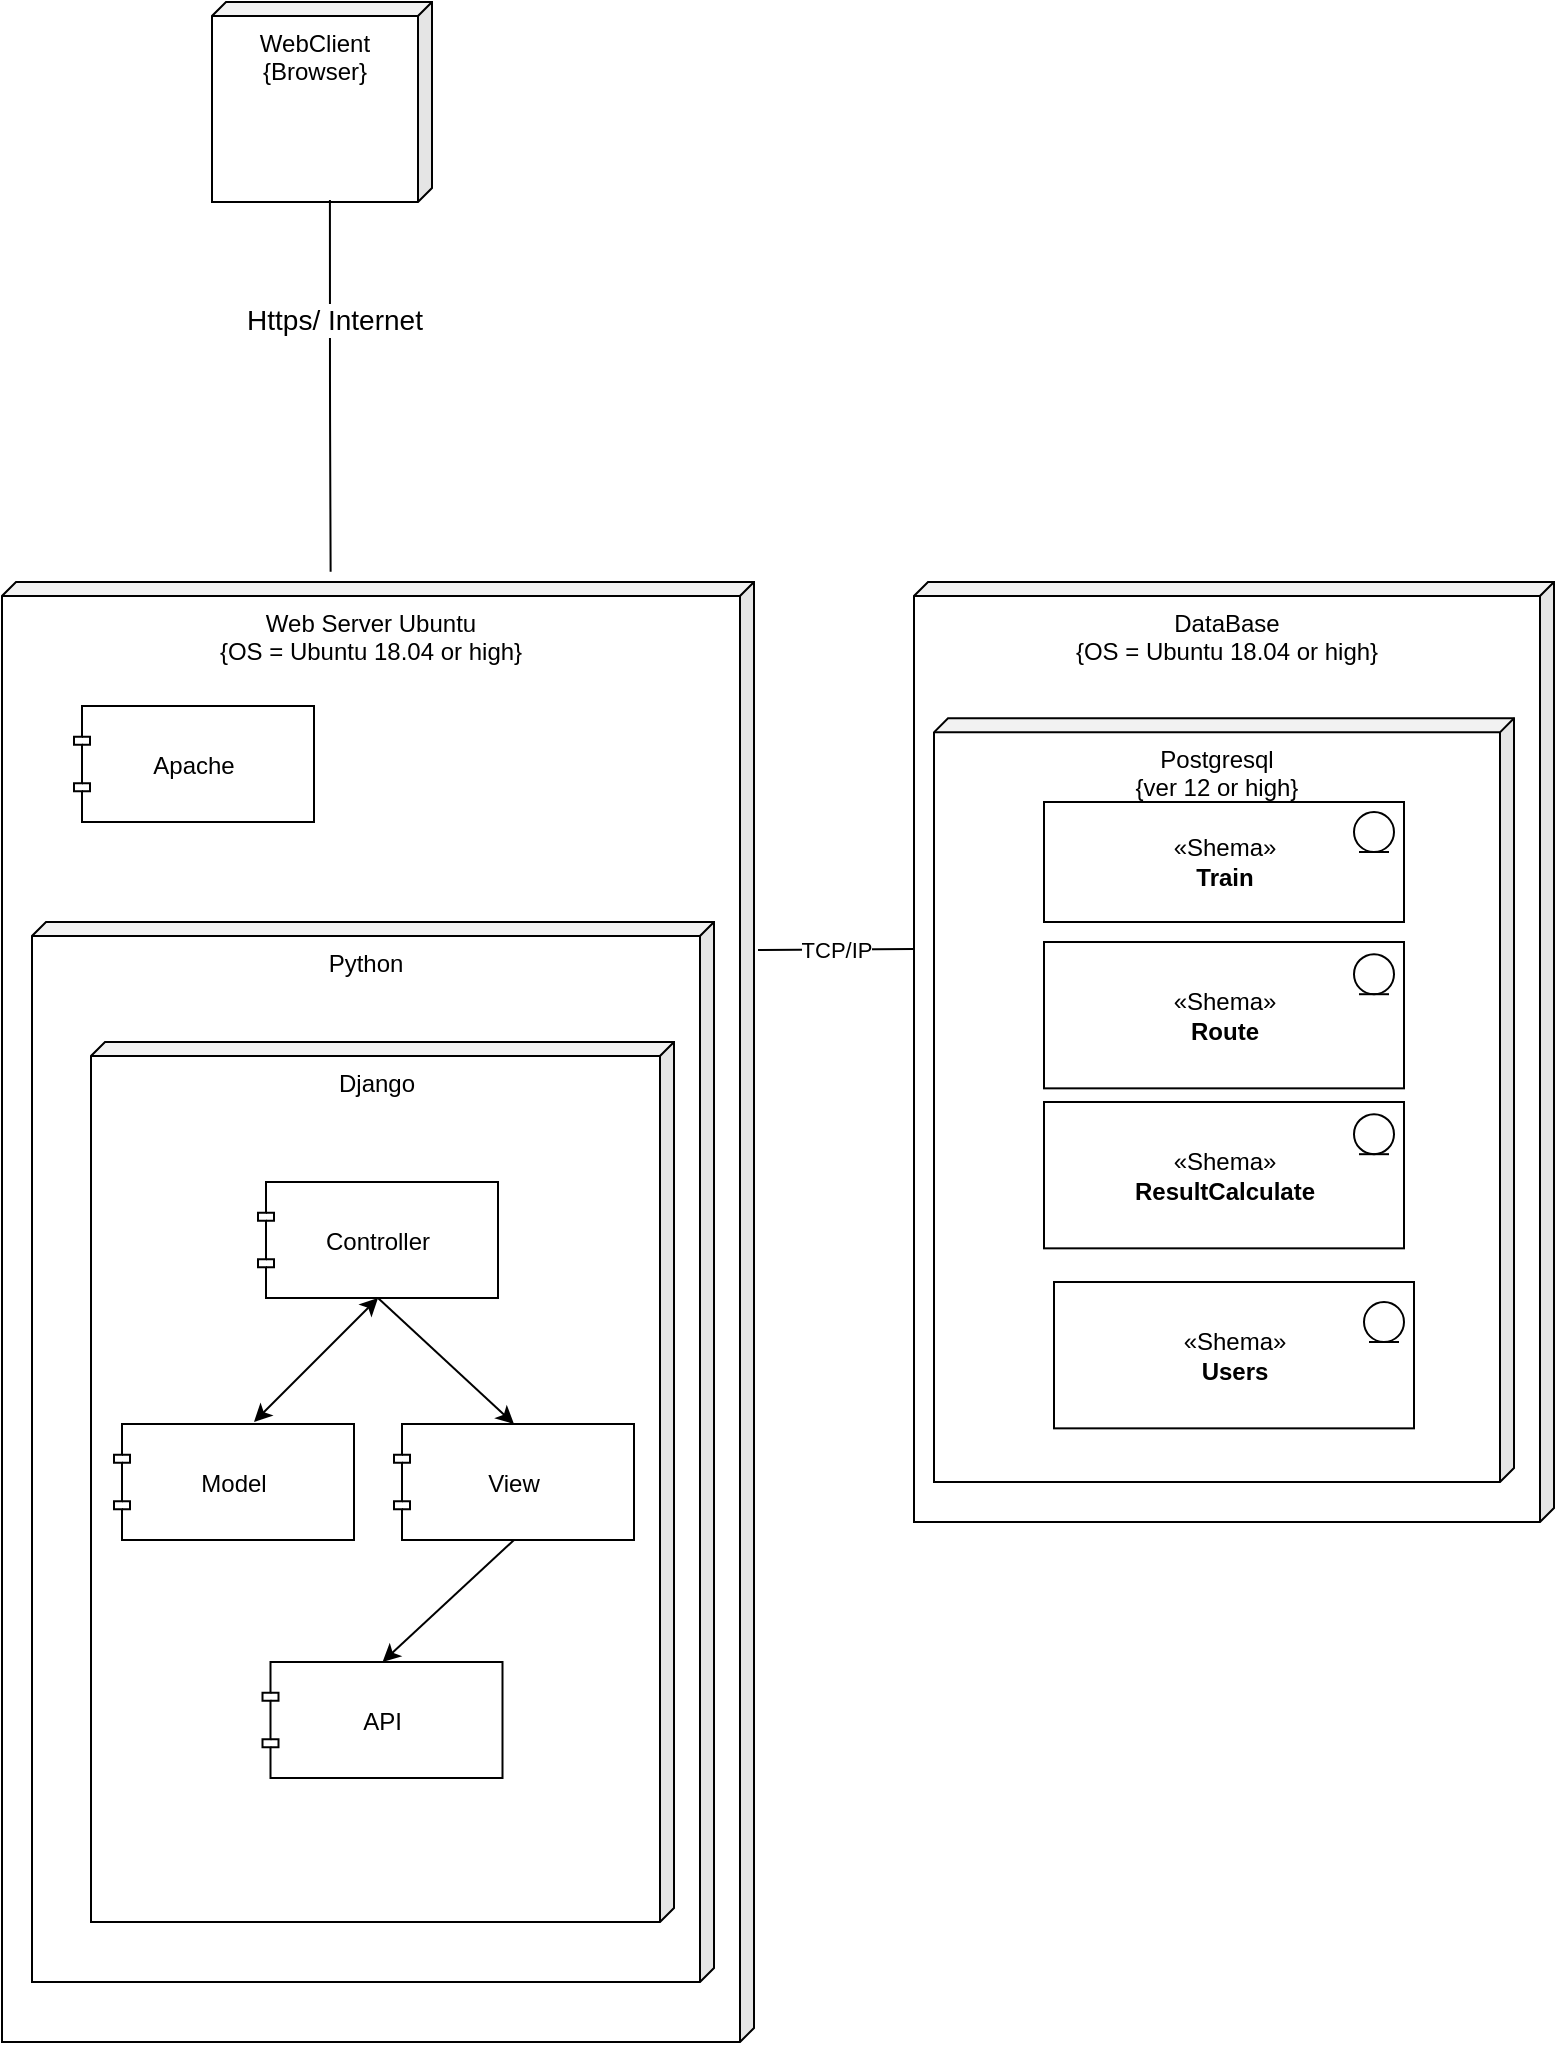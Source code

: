 <mxfile version="13.2.1" type="device"><diagram id="oHzRl0X2gv2opYqQk9cA" name="Страница 1"><mxGraphModel dx="1358" dy="740" grid="1" gridSize="10" guides="1" tooltips="1" connect="1" arrows="1" fold="1" page="1" pageScale="1" pageWidth="827" pageHeight="1169" math="0" shadow="0"><root><mxCell id="0"/><mxCell id="1" parent="0"/><mxCell id="zZoE4T8_0NgG6DLh_iuL-18" value="WebClient&lt;br&gt;{Browser}" style="shape=cube;whiteSpace=wrap;html=1;boundedLbl=1;backgroundOutline=1;darkOpacity=0.05;darkOpacity2=0.1;size=7;flipV=0;flipH=1;verticalAlign=top;gradientColor=none;gradientDirection=east;" parent="1" vertex="1"><mxGeometry x="199" y="240" width="110" height="100" as="geometry"/></mxCell><mxCell id="zZoE4T8_0NgG6DLh_iuL-25" value="Web Server Ubuntu&lt;br&gt;{OS = Ubuntu 18.04 or high}" style="shape=cube;whiteSpace=wrap;html=1;boundedLbl=1;backgroundOutline=1;darkOpacity=0.05;darkOpacity2=0.1;size=7;flipV=0;flipH=1;verticalAlign=top;gradientColor=none;gradientDirection=east;" parent="1" vertex="1"><mxGeometry x="94" y="530" width="376" height="730" as="geometry"/></mxCell><mxCell id="MJlMqV2CX4UR8BuAwy09-3" value="TCP/IP" style="endArrow=none;html=1;entryX=0;entryY=0;entryDx=320;entryDy=183.5;entryPerimeter=0;" parent="1" target="MJlMqV2CX4UR8BuAwy09-1" edge="1"><mxGeometry width="50" height="50" relative="1" as="geometry"><mxPoint x="472" y="714" as="sourcePoint"/><mxPoint x="460" y="570" as="targetPoint"/></mxGeometry></mxCell><mxCell id="MJlMqV2CX4UR8BuAwy09-29" value="" style="group" parent="1" vertex="1" connectable="0"><mxGeometry x="550" y="530" width="320" height="540" as="geometry"/></mxCell><mxCell id="MJlMqV2CX4UR8BuAwy09-21" value="" style="group" parent="MJlMqV2CX4UR8BuAwy09-29" vertex="1" connectable="0"><mxGeometry width="320" height="540" as="geometry"/></mxCell><mxCell id="MJlMqV2CX4UR8BuAwy09-1" value="DataBase&lt;br&gt;{OS = Ubuntu 18.04 or high}" style="shape=cube;whiteSpace=wrap;html=1;boundedLbl=1;backgroundOutline=1;darkOpacity=0.05;darkOpacity2=0.1;size=7;flipV=0;flipH=1;verticalAlign=top;gradientColor=none;gradientDirection=east;" parent="MJlMqV2CX4UR8BuAwy09-21" vertex="1"><mxGeometry width="320" height="470" as="geometry"/></mxCell><mxCell id="zZoE4T8_0NgG6DLh_iuL-37" value="Postgresql&lt;br&gt;{ver 12 or high}" style="shape=cube;whiteSpace=wrap;html=1;boundedLbl=1;backgroundOutline=1;darkOpacity=0.05;darkOpacity2=0.1;size=7;flipV=0;flipH=1;verticalAlign=top;gradientColor=none;gradientDirection=east;" parent="MJlMqV2CX4UR8BuAwy09-21" vertex="1"><mxGeometry x="10" y="68.15" width="290" height="381.85" as="geometry"/></mxCell><mxCell id="MJlMqV2CX4UR8BuAwy09-23" value="" style="group" parent="MJlMqV2CX4UR8BuAwy09-21" vertex="1" connectable="0"><mxGeometry x="65" y="430.004" width="180" height="73.171" as="geometry"/></mxCell><mxCell id="MJlMqV2CX4UR8BuAwy09-25" value="«Shema»&lt;br&gt;&lt;b&gt;Users&lt;/b&gt;" style="html=1;dropTarget=0;" parent="MJlMqV2CX4UR8BuAwy09-21" vertex="1"><mxGeometry x="70" y="350.004" width="180" height="73.171" as="geometry"/></mxCell><mxCell id="cnyFlyYr7jWIlvYWRUcl-15" value="" style="ellipse;shape=umlEntity;whiteSpace=wrap;html=1;" vertex="1" parent="MJlMqV2CX4UR8BuAwy09-21"><mxGeometry x="225" y="360.001" width="20" height="20" as="geometry"/></mxCell><mxCell id="MJlMqV2CX4UR8BuAwy09-7" value="" style="group" parent="MJlMqV2CX4UR8BuAwy09-29" vertex="1" connectable="0"><mxGeometry x="65" y="110" width="180" height="60" as="geometry"/></mxCell><mxCell id="MJlMqV2CX4UR8BuAwy09-4" value="«Shema»&lt;br&gt;&lt;b&gt;Train&lt;/b&gt;" style="html=1;dropTarget=0;" parent="MJlMqV2CX4UR8BuAwy09-7" vertex="1"><mxGeometry width="180" height="60" as="geometry"/></mxCell><mxCell id="MJlMqV2CX4UR8BuAwy09-6" value="" style="ellipse;shape=umlEntity;whiteSpace=wrap;html=1;" parent="MJlMqV2CX4UR8BuAwy09-7" vertex="1"><mxGeometry x="155" y="5" width="20" height="20" as="geometry"/></mxCell><mxCell id="MJlMqV2CX4UR8BuAwy09-8" value="" style="group" parent="MJlMqV2CX4UR8BuAwy09-29" vertex="1" connectable="0"><mxGeometry x="65" y="180.005" width="180" height="73.171" as="geometry"/></mxCell><mxCell id="MJlMqV2CX4UR8BuAwy09-9" value="«Shema»&lt;br&gt;&lt;b&gt;Route&lt;/b&gt;" style="html=1;dropTarget=0;" parent="MJlMqV2CX4UR8BuAwy09-8" vertex="1"><mxGeometry width="180" height="73.171" as="geometry"/></mxCell><mxCell id="MJlMqV2CX4UR8BuAwy09-10" value="" style="ellipse;shape=umlEntity;whiteSpace=wrap;html=1;" parent="MJlMqV2CX4UR8BuAwy09-8" vertex="1"><mxGeometry x="155" y="6.098" width="20" height="20" as="geometry"/></mxCell><mxCell id="MJlMqV2CX4UR8BuAwy09-12" value="" style="group" parent="MJlMqV2CX4UR8BuAwy09-29" vertex="1" connectable="0"><mxGeometry x="65" y="259.998" width="180" height="73.171" as="geometry"/></mxCell><mxCell id="MJlMqV2CX4UR8BuAwy09-13" value="«Shema»&lt;br&gt;&lt;b&gt;ResultCalculate&lt;/b&gt;" style="html=1;dropTarget=0;" parent="MJlMqV2CX4UR8BuAwy09-12" vertex="1"><mxGeometry width="180" height="73.171" as="geometry"/></mxCell><mxCell id="MJlMqV2CX4UR8BuAwy09-14" value="" style="ellipse;shape=umlEntity;whiteSpace=wrap;html=1;" parent="MJlMqV2CX4UR8BuAwy09-12" vertex="1"><mxGeometry x="155" y="6.098" width="20" height="20" as="geometry"/></mxCell><mxCell id="MJlMqV2CX4UR8BuAwy09-22" value="" style="group" parent="MJlMqV2CX4UR8BuAwy09-29" vertex="1" connectable="0"><mxGeometry x="65" y="345.364" width="180" height="73.171" as="geometry"/></mxCell><mxCell id="MJlMqV2CX4UR8BuAwy09-44" value="" style="endArrow=none;html=1;entryX=0.464;entryY=0.99;entryDx=0;entryDy=0;entryPerimeter=0;exitX=0.563;exitY=-0.007;exitDx=0;exitDy=0;exitPerimeter=0;" parent="1" source="zZoE4T8_0NgG6DLh_iuL-25" target="zZoE4T8_0NgG6DLh_iuL-18" edge="1"><mxGeometry width="50" height="50" relative="1" as="geometry"><mxPoint x="260" y="470" as="sourcePoint"/><mxPoint x="530" y="460" as="targetPoint"/><Array as="points"><mxPoint x="258" y="440"/></Array></mxGeometry></mxCell><mxCell id="MJlMqV2CX4UR8BuAwy09-45" value="&lt;span style=&quot;font-size: 14px&quot;&gt;Https/ Internet&lt;/span&gt;" style="edgeLabel;html=1;align=center;verticalAlign=middle;resizable=0;points=[];" parent="MJlMqV2CX4UR8BuAwy09-44" vertex="1" connectable="0"><mxGeometry x="0.357" y="-2" relative="1" as="geometry"><mxPoint as="offset"/></mxGeometry></mxCell><mxCell id="cnyFlyYr7jWIlvYWRUcl-1" value="Apache" style="shape=component;jettyWidth=8;jettyHeight=4;" vertex="1" parent="1"><mxGeometry x="130" y="592" width="120" height="58" as="geometry"/></mxCell><mxCell id="cnyFlyYr7jWIlvYWRUcl-2" value="Python" style="shape=cube;whiteSpace=wrap;html=1;boundedLbl=1;backgroundOutline=1;darkOpacity=0.05;darkOpacity2=0.1;size=7;flipV=0;flipH=1;verticalAlign=top;gradientColor=none;gradientDirection=east;" vertex="1" parent="1"><mxGeometry x="109" y="700" width="341" height="530" as="geometry"/></mxCell><mxCell id="cnyFlyYr7jWIlvYWRUcl-4" value="Django" style="shape=cube;whiteSpace=wrap;html=1;boundedLbl=1;backgroundOutline=1;darkOpacity=0.05;darkOpacity2=0.1;size=7;flipV=0;flipH=1;verticalAlign=top;gradientColor=none;gradientDirection=east;" vertex="1" parent="1"><mxGeometry x="138.5" y="760" width="291.5" height="440" as="geometry"/></mxCell><mxCell id="cnyFlyYr7jWIlvYWRUcl-6" value="Model" style="shape=component;jettyWidth=8;jettyHeight=4;" vertex="1" parent="1"><mxGeometry x="150" y="951" width="120" height="58" as="geometry"/></mxCell><mxCell id="cnyFlyYr7jWIlvYWRUcl-7" value="View" style="shape=component;jettyWidth=8;jettyHeight=4;" vertex="1" parent="1"><mxGeometry x="290" y="951" width="120" height="58" as="geometry"/></mxCell><mxCell id="cnyFlyYr7jWIlvYWRUcl-8" value="Controller" style="shape=component;jettyWidth=8;jettyHeight=4;" vertex="1" parent="1"><mxGeometry x="222" y="830" width="120" height="58" as="geometry"/></mxCell><mxCell id="cnyFlyYr7jWIlvYWRUcl-9" value="API" style="shape=component;jettyWidth=8;jettyHeight=4;" vertex="1" parent="1"><mxGeometry x="224.25" y="1070" width="120" height="58" as="geometry"/></mxCell><mxCell id="cnyFlyYr7jWIlvYWRUcl-10" value="" style="endArrow=classic;startArrow=classic;html=1;entryX=0.5;entryY=1;entryDx=0;entryDy=0;" edge="1" parent="1" target="cnyFlyYr7jWIlvYWRUcl-8"><mxGeometry width="50" height="50" relative="1" as="geometry"><mxPoint x="220" y="950" as="sourcePoint"/><mxPoint x="230" y="970" as="targetPoint"/></mxGeometry></mxCell><mxCell id="cnyFlyYr7jWIlvYWRUcl-11" value="" style="endArrow=classic;html=1;entryX=0.5;entryY=0;entryDx=0;entryDy=0;exitX=0.5;exitY=1;exitDx=0;exitDy=0;" edge="1" parent="1" source="cnyFlyYr7jWIlvYWRUcl-8" target="cnyFlyYr7jWIlvYWRUcl-7"><mxGeometry width="50" height="50" relative="1" as="geometry"><mxPoint x="180" y="1020" as="sourcePoint"/><mxPoint x="230" y="970" as="targetPoint"/></mxGeometry></mxCell><mxCell id="cnyFlyYr7jWIlvYWRUcl-12" value="" style="endArrow=classic;html=1;entryX=0.5;entryY=0;entryDx=0;entryDy=0;exitX=0.5;exitY=1;exitDx=0;exitDy=0;" edge="1" parent="1" source="cnyFlyYr7jWIlvYWRUcl-7" target="cnyFlyYr7jWIlvYWRUcl-9"><mxGeometry width="50" height="50" relative="1" as="geometry"><mxPoint x="180" y="1020" as="sourcePoint"/><mxPoint x="230" y="970" as="targetPoint"/></mxGeometry></mxCell></root></mxGraphModel></diagram></mxfile>